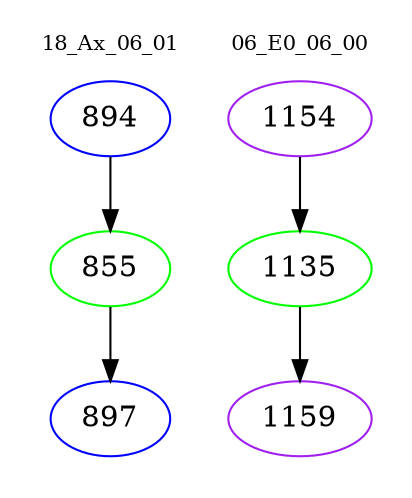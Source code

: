 digraph{
subgraph cluster_0 {
color = white
label = "18_Ax_06_01";
fontsize=10;
T0_894 [label="894", color="blue"]
T0_894 -> T0_855 [color="black"]
T0_855 [label="855", color="green"]
T0_855 -> T0_897 [color="black"]
T0_897 [label="897", color="blue"]
}
subgraph cluster_1 {
color = white
label = "06_E0_06_00";
fontsize=10;
T1_1154 [label="1154", color="purple"]
T1_1154 -> T1_1135 [color="black"]
T1_1135 [label="1135", color="green"]
T1_1135 -> T1_1159 [color="black"]
T1_1159 [label="1159", color="purple"]
}
}
